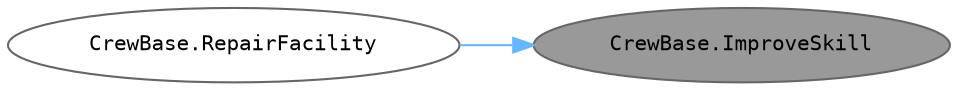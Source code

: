 digraph "CrewBase.ImproveSkill"
{
 // INTERACTIVE_SVG=YES
 // LATEX_PDF_SIZE
  bgcolor="transparent";
  edge [fontname=Helvetica,fontsize=10,labelfontname=Helvetica,labelfontsize=10];
  node [fontname=Helvetica,fontsize=10,fontname=Consolas fontsize=10 style=filled height=0.2 width=0.4 margin=0.1];
  rankdir="RL";
  Node1 [id="Node000001",label="CrewBase.ImproveSkill",height=0.2,width=0.4,color="gray40", fillcolor="grey60", style="filled", fontcolor="black",tooltip="특정 스킬을 주어진 수치만큼 향상시키며 최대치를 넘지 않도록 제한합니다."];
  Node1 -> Node2 [id="edge1_Node000001_Node000002",dir="back",color="steelblue1",style="solid",tooltip=" "];
  Node2 [id="Node000002",label="CrewBase.RepairFacility",height=0.2,width=0.4,color="grey40", fillcolor="white", style="filled",URL="$class_crew_base.html#a6ca4eb5a3f4a9c83c3c93634c9da77df",tooltip="특정 방을 수리하며 수리 스킬을 향상시킵니다."];
}
